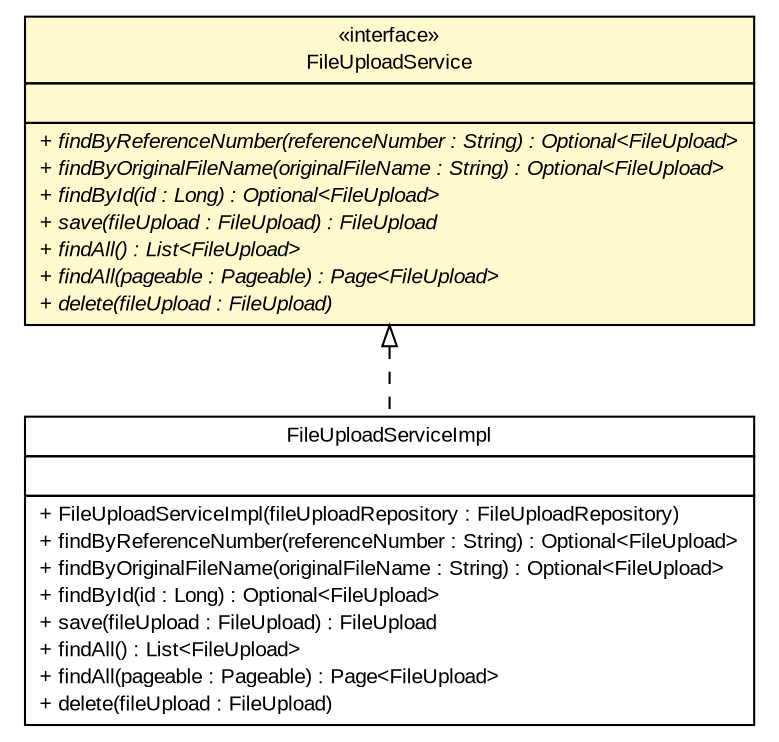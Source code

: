 #!/usr/local/bin/dot
#
# Class diagram 
# Generated by UMLGraph version R5_6 (http://www.umlgraph.org/)
#

digraph G {
	edge [fontname="arial",fontsize=10,labelfontname="arial",labelfontsize=10];
	node [fontname="arial",fontsize=10,shape=plaintext];
	nodesep=0.25;
	ranksep=0.5;
	// de.exb.platform.cloud.fileservice.service.FileUploadServiceImpl
	c341 [label=<<table title="de.exb.platform.cloud.fileservice.service.FileUploadServiceImpl" border="0" cellborder="1" cellspacing="0" cellpadding="2" port="p" href="./FileUploadServiceImpl.html">
		<tr><td><table border="0" cellspacing="0" cellpadding="1">
<tr><td align="center" balign="center"> FileUploadServiceImpl </td></tr>
		</table></td></tr>
		<tr><td><table border="0" cellspacing="0" cellpadding="1">
<tr><td align="left" balign="left">  </td></tr>
		</table></td></tr>
		<tr><td><table border="0" cellspacing="0" cellpadding="1">
<tr><td align="left" balign="left"> + FileUploadServiceImpl(fileUploadRepository : FileUploadRepository) </td></tr>
<tr><td align="left" balign="left"> + findByReferenceNumber(referenceNumber : String) : Optional&lt;FileUpload&gt; </td></tr>
<tr><td align="left" balign="left"> + findByOriginalFileName(originalFileName : String) : Optional&lt;FileUpload&gt; </td></tr>
<tr><td align="left" balign="left"> + findById(id : Long) : Optional&lt;FileUpload&gt; </td></tr>
<tr><td align="left" balign="left"> + save(fileUpload : FileUpload) : FileUpload </td></tr>
<tr><td align="left" balign="left"> + findAll() : List&lt;FileUpload&gt; </td></tr>
<tr><td align="left" balign="left"> + findAll(pageable : Pageable) : Page&lt;FileUpload&gt; </td></tr>
<tr><td align="left" balign="left"> + delete(fileUpload : FileUpload) </td></tr>
		</table></td></tr>
		</table>>, URL="./FileUploadServiceImpl.html", fontname="arial", fontcolor="black", fontsize=10.0];
	// de.exb.platform.cloud.fileservice.service.FileUploadService
	c342 [label=<<table title="de.exb.platform.cloud.fileservice.service.FileUploadService" border="0" cellborder="1" cellspacing="0" cellpadding="2" port="p" bgcolor="lemonChiffon" href="./FileUploadService.html">
		<tr><td><table border="0" cellspacing="0" cellpadding="1">
<tr><td align="center" balign="center"> &#171;interface&#187; </td></tr>
<tr><td align="center" balign="center"> FileUploadService </td></tr>
		</table></td></tr>
		<tr><td><table border="0" cellspacing="0" cellpadding="1">
<tr><td align="left" balign="left">  </td></tr>
		</table></td></tr>
		<tr><td><table border="0" cellspacing="0" cellpadding="1">
<tr><td align="left" balign="left"><font face="arial italic" point-size="10.0"> + findByReferenceNumber(referenceNumber : String) : Optional&lt;FileUpload&gt; </font></td></tr>
<tr><td align="left" balign="left"><font face="arial italic" point-size="10.0"> + findByOriginalFileName(originalFileName : String) : Optional&lt;FileUpload&gt; </font></td></tr>
<tr><td align="left" balign="left"><font face="arial italic" point-size="10.0"> + findById(id : Long) : Optional&lt;FileUpload&gt; </font></td></tr>
<tr><td align="left" balign="left"><font face="arial italic" point-size="10.0"> + save(fileUpload : FileUpload) : FileUpload </font></td></tr>
<tr><td align="left" balign="left"><font face="arial italic" point-size="10.0"> + findAll() : List&lt;FileUpload&gt; </font></td></tr>
<tr><td align="left" balign="left"><font face="arial italic" point-size="10.0"> + findAll(pageable : Pageable) : Page&lt;FileUpload&gt; </font></td></tr>
<tr><td align="left" balign="left"><font face="arial italic" point-size="10.0"> + delete(fileUpload : FileUpload) </font></td></tr>
		</table></td></tr>
		</table>>, URL="./FileUploadService.html", fontname="arial", fontcolor="black", fontsize=10.0];
	//de.exb.platform.cloud.fileservice.service.FileUploadServiceImpl implements de.exb.platform.cloud.fileservice.service.FileUploadService
	c342:p -> c341:p [dir=back,arrowtail=empty,style=dashed];
}

